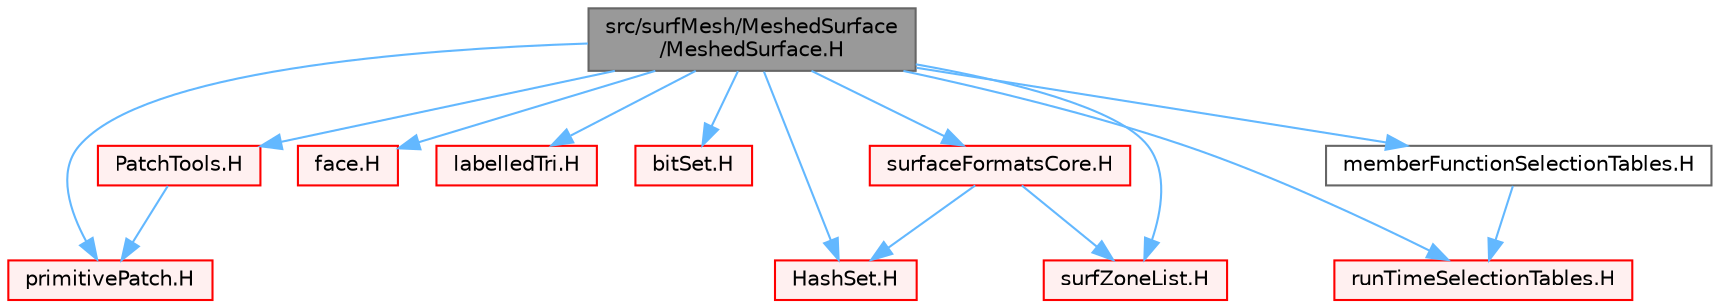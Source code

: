 digraph "src/surfMesh/MeshedSurface/MeshedSurface.H"
{
 // LATEX_PDF_SIZE
  bgcolor="transparent";
  edge [fontname=Helvetica,fontsize=10,labelfontname=Helvetica,labelfontsize=10];
  node [fontname=Helvetica,fontsize=10,shape=box,height=0.2,width=0.4];
  Node1 [id="Node000001",label="src/surfMesh/MeshedSurface\l/MeshedSurface.H",height=0.2,width=0.4,color="gray40", fillcolor="grey60", style="filled", fontcolor="black",tooltip=" "];
  Node1 -> Node2 [id="edge1_Node000001_Node000002",color="steelblue1",style="solid",tooltip=" "];
  Node2 [id="Node000002",label="primitivePatch.H",height=0.2,width=0.4,color="red", fillcolor="#FFF0F0", style="filled",URL="$primitivePatch_8H.html",tooltip=" "];
  Node1 -> Node217 [id="edge2_Node000001_Node000217",color="steelblue1",style="solid",tooltip=" "];
  Node217 [id="Node000217",label="PatchTools.H",height=0.2,width=0.4,color="red", fillcolor="#FFF0F0", style="filled",URL="$PatchTools_8H.html",tooltip=" "];
  Node217 -> Node2 [id="edge3_Node000217_Node000002",color="steelblue1",style="solid",tooltip=" "];
  Node1 -> Node210 [id="edge4_Node000001_Node000210",color="steelblue1",style="solid",tooltip=" "];
  Node210 [id="Node000210",label="face.H",height=0.2,width=0.4,color="red", fillcolor="#FFF0F0", style="filled",URL="$face_8H.html",tooltip=" "];
  Node1 -> Node223 [id="edge5_Node000001_Node000223",color="steelblue1",style="solid",tooltip=" "];
  Node223 [id="Node000223",label="labelledTri.H",height=0.2,width=0.4,color="red", fillcolor="#FFF0F0", style="filled",URL="$labelledTri_8H.html",tooltip=" "];
  Node1 -> Node172 [id="edge6_Node000001_Node000172",color="steelblue1",style="solid",tooltip=" "];
  Node172 [id="Node000172",label="bitSet.H",height=0.2,width=0.4,color="red", fillcolor="#FFF0F0", style="filled",URL="$bitSet_8H.html",tooltip=" "];
  Node1 -> Node170 [id="edge7_Node000001_Node000170",color="steelblue1",style="solid",tooltip=" "];
  Node170 [id="Node000170",label="HashSet.H",height=0.2,width=0.4,color="red", fillcolor="#FFF0F0", style="filled",URL="$HashSet_8H.html",tooltip=" "];
  Node1 -> Node243 [id="edge8_Node000001_Node000243",color="steelblue1",style="solid",tooltip=" "];
  Node243 [id="Node000243",label="surfZoneList.H",height=0.2,width=0.4,color="red", fillcolor="#FFF0F0", style="filled",URL="$surfZoneList_8H.html",tooltip=" "];
  Node1 -> Node260 [id="edge9_Node000001_Node000260",color="steelblue1",style="solid",tooltip=" "];
  Node260 [id="Node000260",label="surfaceFormatsCore.H",height=0.2,width=0.4,color="red", fillcolor="#FFF0F0", style="filled",URL="$surfaceFormatsCore_8H.html",tooltip=" "];
  Node260 -> Node170 [id="edge10_Node000260_Node000170",color="steelblue1",style="solid",tooltip=" "];
  Node260 -> Node243 [id="edge11_Node000260_Node000243",color="steelblue1",style="solid",tooltip=" "];
  Node1 -> Node116 [id="edge12_Node000001_Node000116",color="steelblue1",style="solid",tooltip=" "];
  Node116 [id="Node000116",label="runTimeSelectionTables.H",height=0.2,width=0.4,color="red", fillcolor="#FFF0F0", style="filled",URL="$runTimeSelectionTables_8H.html",tooltip="Macros to ease declaration of run-time selection tables."];
  Node1 -> Node263 [id="edge13_Node000001_Node000263",color="steelblue1",style="solid",tooltip=" "];
  Node263 [id="Node000263",label="memberFunctionSelectionTables.H",height=0.2,width=0.4,color="grey40", fillcolor="white", style="filled",URL="$memberFunctionSelectionTables_8H.html",tooltip="Macros to ease declaration of member function selection tables."];
  Node263 -> Node116 [id="edge14_Node000263_Node000116",color="steelblue1",style="solid",tooltip=" "];
}
